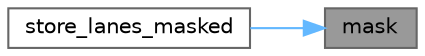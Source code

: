 digraph "mask"
{
 // LATEX_PDF_SIZE
  bgcolor="transparent";
  edge [fontname=Helvetica,fontsize=10,labelfontname=Helvetica,labelfontsize=10];
  node [fontname=Helvetica,fontsize=10,shape=box,height=0.2,width=0.4];
  rankdir="RL";
  Node1 [id="Node000001",label="mask",height=0.2,width=0.4,color="gray40", fillcolor="grey60", style="filled", fontcolor="black",tooltip="Return a 1-bit mask code indicating mask status."];
  Node1 -> Node2 [id="edge1_Node000001_Node000002",dir="back",color="steelblue1",style="solid",tooltip=" "];
  Node2 [id="Node000002",label="store_lanes_masked",height=0.2,width=0.4,color="grey40", fillcolor="white", style="filled",URL="$astcenc__vecmathlib__none__4_8h.html#a06d81cde4f48428426ef009f341fdfbb",tooltip="Store a vector, skipping masked lanes."];
}
